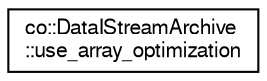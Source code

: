 digraph G
{
  edge [fontname="FreeSans",fontsize="10",labelfontname="FreeSans",labelfontsize="10"];
  node [fontname="FreeSans",fontsize="10",shape=record];
  rankdir="LR";
  Node1 [label="co::DataIStreamArchive\l::use_array_optimization",height=0.2,width=0.4,color="black", fillcolor="white", style="filled",URL="$structco_1_1DataIStreamArchive_1_1use__array__optimization.html"];
}
